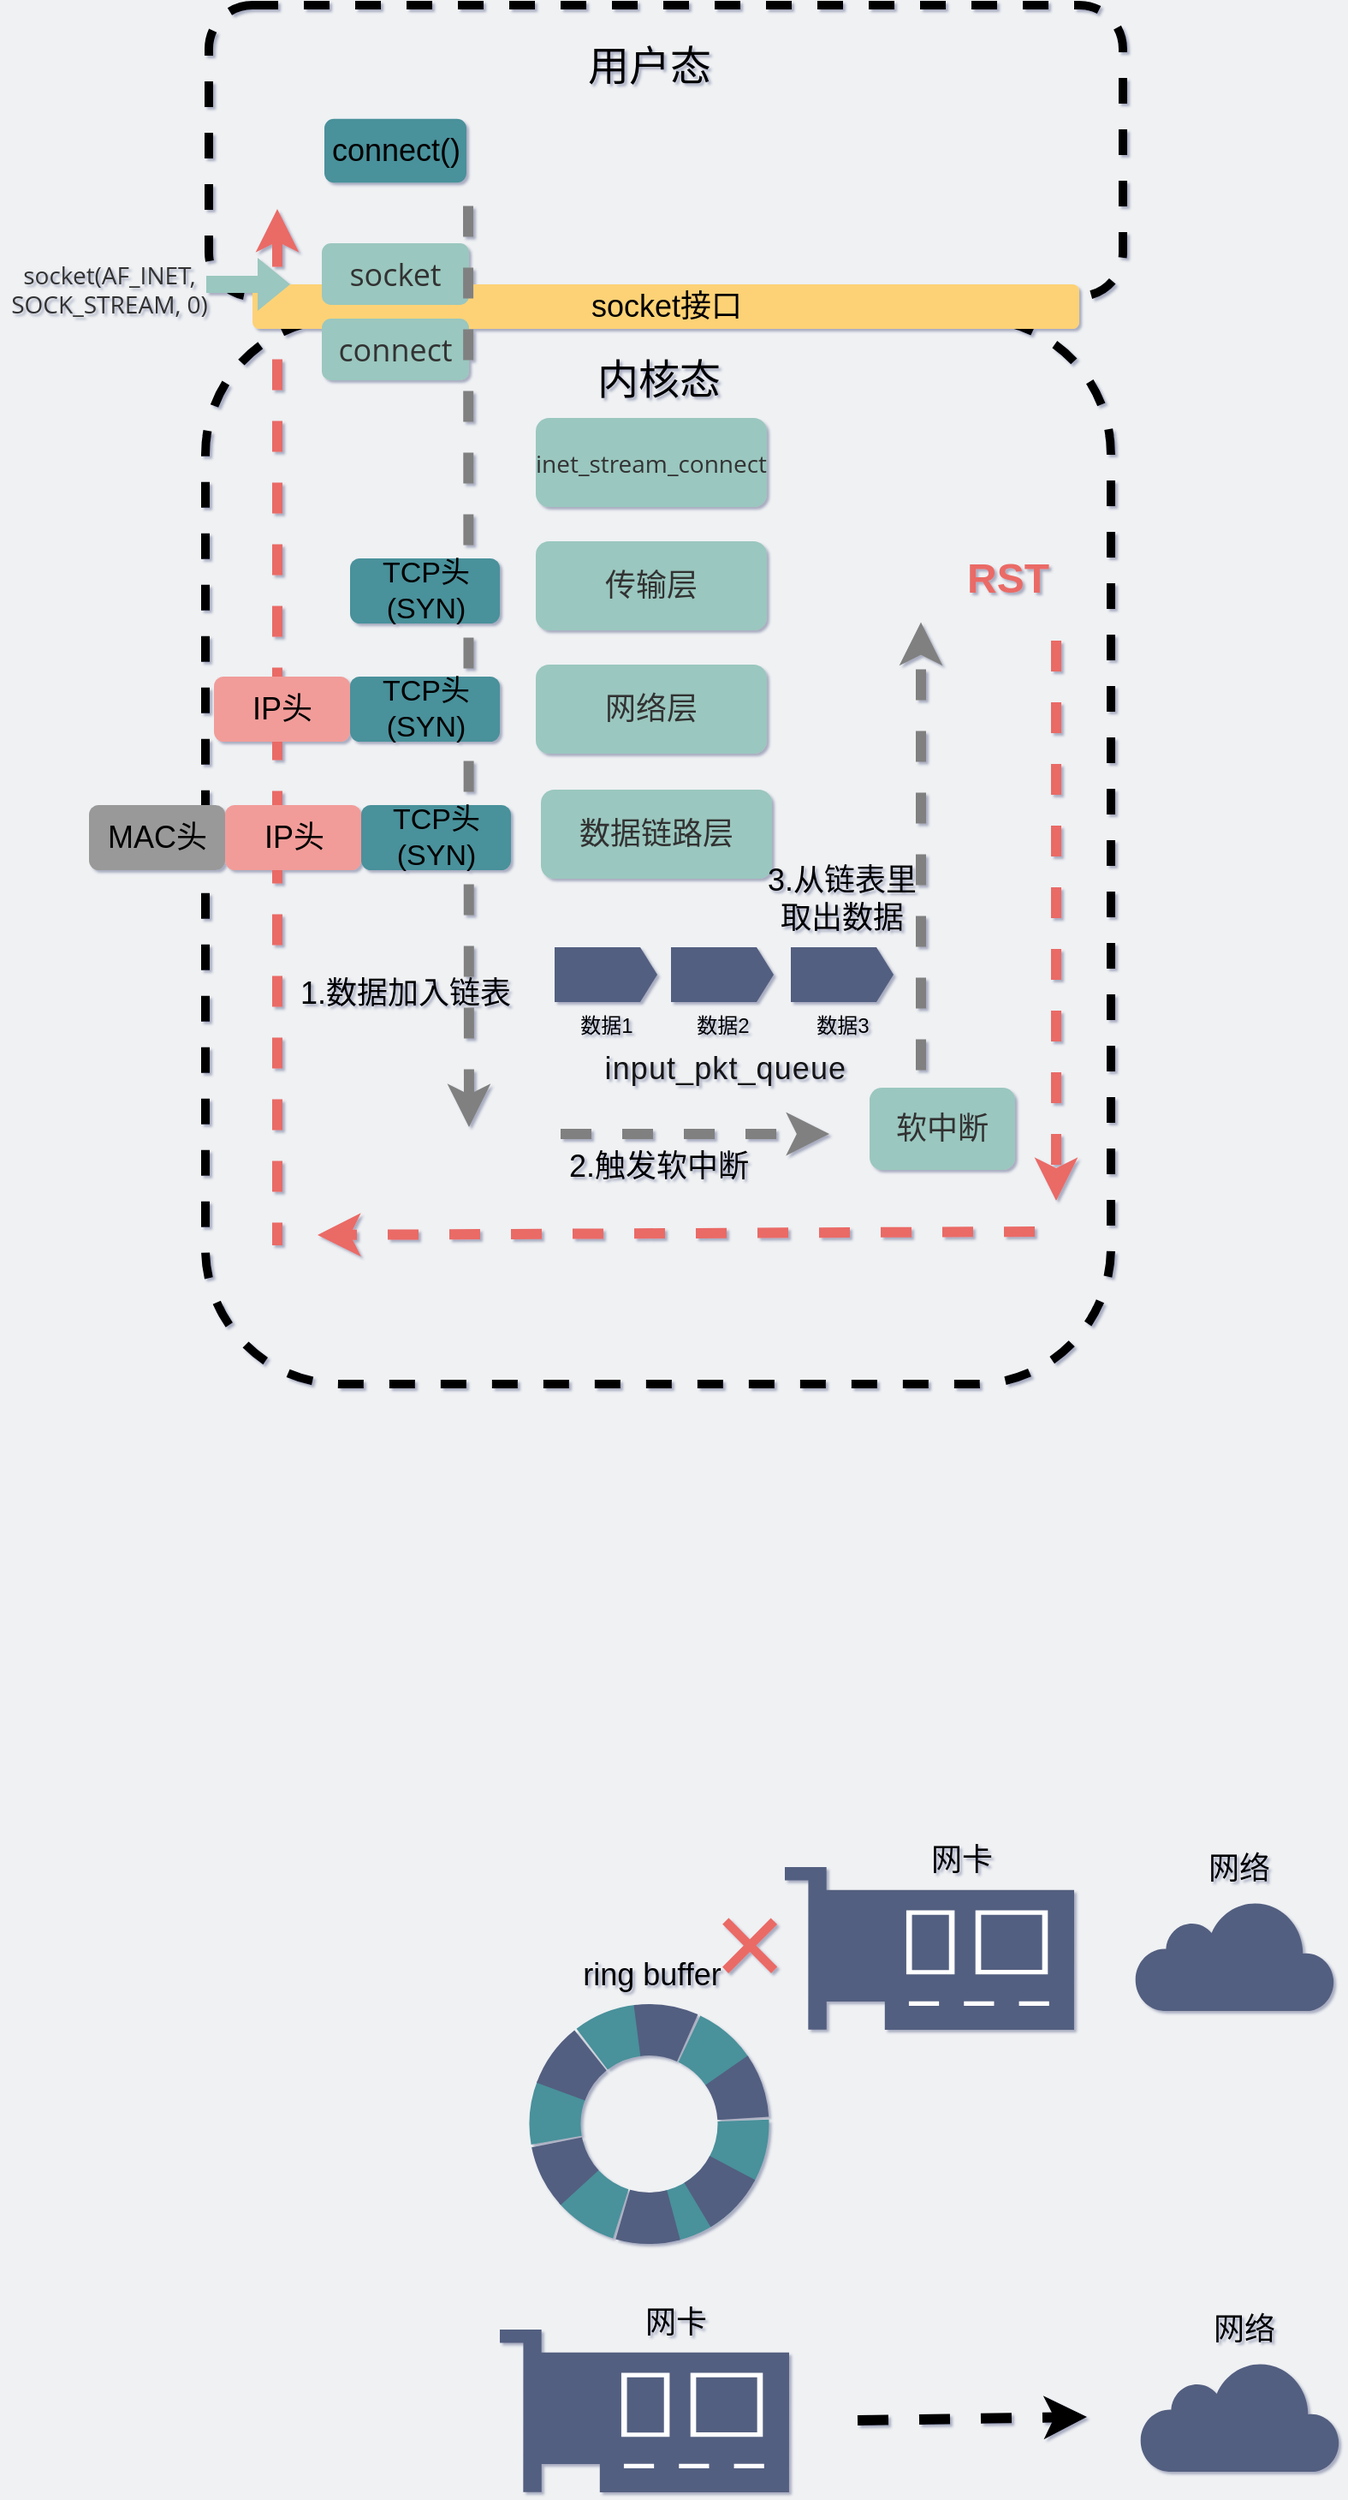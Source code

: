 <mxfile version="14.7.7" type="github"><diagram id="3228e29e-7158-1315-38df-8450db1d8a1d" name="Page-1"><mxGraphModel dx="727" dy="1117" grid="0" gridSize="10" guides="1" tooltips="1" connect="1" arrows="1" fold="1" page="1" pageScale="1" pageWidth="850" pageHeight="300" background="#EFF1F3" math="0" shadow="1"><root><mxCell id="0"/><mxCell id="1" parent="0"/><mxCell id="VN525CW4IU2bW7JPmV1f-49" value="" style="endArrow=none;html=1;strokeWidth=6;dashed=1;strokeColor=#EA6B66;startArrow=classic;startFill=1;endFill=0;" parent="1" edge="1"><mxGeometry width="50" height="50" relative="1" as="geometry"><mxPoint x="1025" y="-147" as="sourcePoint"/><mxPoint x="1025" y="458" as="targetPoint"/></mxGeometry></mxCell><mxCell id="VN525CW4IU2bW7JPmV1f-1" value="" style="rounded=1;whiteSpace=wrap;html=1;dashed=1;strokeWidth=5;fillColor=none;" parent="1" vertex="1"><mxGeometry x="985" y="-266" width="534" height="170" as="geometry"/></mxCell><mxCell id="VN525CW4IU2bW7JPmV1f-2" value="" style="rounded=1;whiteSpace=wrap;html=1;dashed=1;strokeWidth=5;fillColor=none;" parent="1" vertex="1"><mxGeometry x="983" y="-83" width="529" height="622" as="geometry"/></mxCell><mxCell id="VN525CW4IU2bW7JPmV1f-3" value="&lt;font style=&quot;font-size: 18px&quot;&gt;socket接口&lt;/font&gt;" style="rounded=1;whiteSpace=wrap;html=1;strokeColor=none;labelBackgroundColor=none;fillColor=#FDD276;" parent="1" vertex="1"><mxGeometry x="1010.5" y="-103" width="483" height="26" as="geometry"/></mxCell><mxCell id="VN525CW4IU2bW7JPmV1f-4" value="&lt;span style=&quot;color: rgb(51 , 51 , 51) ; font-family: &amp;#34;open sans&amp;#34; , &amp;#34;clear sans&amp;#34; , &amp;#34;helvetica neue&amp;#34; , &amp;#34;helvetica&amp;#34; , &amp;#34;arial&amp;#34; , sans-serif&quot;&gt;&lt;font style=&quot;font-size: 18px&quot;&gt;connect&lt;/font&gt;&lt;/span&gt;" style="rounded=1;whiteSpace=wrap;html=1;strokeColor=none;fillColor=#9AC7BF;labelBackgroundColor=none;" parent="1" vertex="1"><mxGeometry x="1051" y="-83" width="86" height="36" as="geometry"/></mxCell><mxCell id="VN525CW4IU2bW7JPmV1f-5" value="&lt;span style=&quot;color: rgb(51 , 51 , 51) ; font-family: &amp;#34;open sans&amp;#34; , &amp;#34;clear sans&amp;#34; , &amp;#34;helvetica neue&amp;#34; , &amp;#34;helvetica&amp;#34; , &amp;#34;arial&amp;#34; , sans-serif&quot;&gt;&lt;font style=&quot;font-size: 18px&quot;&gt;socket&lt;/font&gt;&lt;/span&gt;" style="rounded=1;whiteSpace=wrap;html=1;strokeColor=none;fillColor=#9AC7BF;labelBackgroundColor=none;" parent="1" vertex="1"><mxGeometry x="1051" y="-127" width="86" height="36" as="geometry"/></mxCell><mxCell id="VN525CW4IU2bW7JPmV1f-6" value="&lt;font style=&quot;font-size: 14px&quot;&gt;&lt;span style=&quot;color: rgb(51 , 51 , 51) ; font-family: &amp;#34;open sans&amp;#34; , &amp;#34;clear sans&amp;#34; , &amp;#34;helvetica neue&amp;#34; , &amp;#34;helvetica&amp;#34; , &amp;#34;arial&amp;#34; , sans-serif&quot;&gt;socket&lt;/span&gt;&lt;span style=&quot;color: rgb(51 , 51 , 51) ; font-family: &amp;#34;open sans&amp;#34; , &amp;#34;clear sans&amp;#34; , &amp;#34;helvetica neue&amp;#34; , &amp;#34;helvetica&amp;#34; , &amp;#34;arial&amp;#34; , sans-serif&quot;&gt;&lt;font&gt;(AF_INET, &lt;br&gt;SOCK_STREAM, 0)&lt;/font&gt;&lt;/span&gt;&lt;/font&gt;" style="text;html=1;strokeColor=none;fillColor=none;align=center;verticalAlign=middle;whiteSpace=wrap;rounded=0;" parent="1" vertex="1"><mxGeometry x="863" y="-131" width="128" height="61" as="geometry"/></mxCell><mxCell id="VN525CW4IU2bW7JPmV1f-7" value="&lt;font style=&quot;font-size: 18px&quot;&gt;connect()&lt;/font&gt;" style="rounded=1;whiteSpace=wrap;html=1;strokeColor=none;fillColor=#4A919B;" parent="1" vertex="1"><mxGeometry x="1052.5" y="-199.62" width="83" height="37.25" as="geometry"/></mxCell><mxCell id="VN525CW4IU2bW7JPmV1f-8" value="&lt;font style=&quot;font-size: 24px&quot;&gt;用户态&lt;/font&gt;" style="text;html=1;strokeColor=none;fillColor=none;align=center;verticalAlign=middle;whiteSpace=wrap;rounded=0;dashed=1;" parent="1" vertex="1"><mxGeometry x="1176" y="-240" width="132.5" height="20" as="geometry"/></mxCell><mxCell id="VN525CW4IU2bW7JPmV1f-9" value="&lt;font style=&quot;font-size: 24px&quot;&gt;内核态&lt;/font&gt;" style="text;html=1;strokeColor=none;align=center;verticalAlign=middle;whiteSpace=wrap;rounded=0;dashed=1;labelBackgroundColor=none;" parent="1" vertex="1"><mxGeometry x="1197" y="-57" width="102" height="20" as="geometry"/></mxCell><mxCell id="VN525CW4IU2bW7JPmV1f-10" value="&lt;span style=&quot;color: rgb(51 , 51 , 51) ; font-family: &amp;#34;open sans&amp;#34; , &amp;#34;clear sans&amp;#34; , &amp;#34;helvetica neue&amp;#34; , &amp;#34;helvetica&amp;#34; , &amp;#34;arial&amp;#34; , sans-serif&quot;&gt;&lt;font style=&quot;font-size: 14px&quot;&gt;inet_stream_connect&lt;/font&gt;&lt;/span&gt;" style="rounded=1;whiteSpace=wrap;html=1;strokeColor=none;fontSize=18;fillColor=#9AC7BF;labelBackgroundColor=none;" parent="1" vertex="1"><mxGeometry x="1176" y="-25" width="135" height="52" as="geometry"/></mxCell><mxCell id="VN525CW4IU2bW7JPmV1f-11" value="&lt;span style=&quot;color: rgb(51, 51, 51); font-family: &amp;quot;open sans&amp;quot;, &amp;quot;clear sans&amp;quot;, &amp;quot;helvetica neue&amp;quot;, helvetica, arial, sans-serif; font-size: 18px;&quot;&gt;&lt;font style=&quot;font-size: 18px&quot;&gt;传输层&lt;/font&gt;&lt;/span&gt;" style="rounded=1;whiteSpace=wrap;html=1;strokeColor=none;fontSize=18;fillColor=#9AC7BF;labelBackgroundColor=none;" parent="1" vertex="1"><mxGeometry x="1176" y="47" width="135" height="52" as="geometry"/></mxCell><mxCell id="VN525CW4IU2bW7JPmV1f-12" value="&lt;span style=&quot;color: rgb(51, 51, 51); font-family: &amp;quot;open sans&amp;quot;, &amp;quot;clear sans&amp;quot;, &amp;quot;helvetica neue&amp;quot;, helvetica, arial, sans-serif; font-size: 18px;&quot;&gt;网络层&lt;/span&gt;" style="rounded=1;whiteSpace=wrap;html=1;strokeColor=none;fontSize=18;fillColor=#9AC7BF;labelBackgroundColor=none;" parent="1" vertex="1"><mxGeometry x="1176" y="119" width="135" height="52" as="geometry"/></mxCell><mxCell id="VN525CW4IU2bW7JPmV1f-13" value="&lt;span style=&quot;color: rgb(51, 51, 51); font-family: &amp;quot;open sans&amp;quot;, &amp;quot;clear sans&amp;quot;, &amp;quot;helvetica neue&amp;quot;, helvetica, arial, sans-serif; font-size: 18px;&quot;&gt;数据链路层&lt;/span&gt;" style="rounded=1;whiteSpace=wrap;html=1;strokeColor=none;fontSize=18;fillColor=#9AC7BF;labelBackgroundColor=none;" parent="1" vertex="1"><mxGeometry x="1179" y="192" width="135" height="52" as="geometry"/></mxCell><mxCell id="VN525CW4IU2bW7JPmV1f-14" value="" style="pointerEvents=1;shadow=0;dashed=0;html=1;strokeColor=none;labelPosition=center;verticalLabelPosition=bottom;verticalAlign=top;align=center;outlineConnect=0;shape=mxgraph.veeam2.network_card;fillColor=#535E80;" parent="1" vertex="1"><mxGeometry x="1155" y="1091" width="169" height="95" as="geometry"/></mxCell><mxCell id="VN525CW4IU2bW7JPmV1f-15" value="" style="ellipse;whiteSpace=wrap;html=1;aspect=fixed;dashed=1;fontSize=18;strokeWidth=30;fillColor=none;strokeColor=#4A919B;rotation=45;dashPattern=1 1;" parent="1" vertex="1"><mxGeometry x="1187.25" y="916" width="110" height="110" as="geometry"/></mxCell><mxCell id="VN525CW4IU2bW7JPmV1f-16" value="" style="ellipse;whiteSpace=wrap;html=1;aspect=fixed;dashed=1;fontSize=18;strokeWidth=30;fillColor=none;rotation=75;dashPattern=1 1;strokeColor=#535E80;" parent="1" vertex="1"><mxGeometry x="1187.25" y="916" width="110" height="110" as="geometry"/></mxCell><mxCell id="VN525CW4IU2bW7JPmV1f-17" value="ring buffer" style="text;html=1;strokeColor=none;fillColor=none;align=center;verticalAlign=middle;whiteSpace=wrap;rounded=0;dashed=1;dashPattern=1 1;fontSize=18;" parent="1" vertex="1"><mxGeometry x="1190.5" y="872" width="106" height="24" as="geometry"/></mxCell><mxCell id="VN525CW4IU2bW7JPmV1f-18" value="网卡" style="text;html=1;strokeColor=none;fillColor=none;align=center;verticalAlign=middle;whiteSpace=wrap;rounded=0;dashed=1;dashPattern=1 1;fontSize=18;" parent="1" vertex="1"><mxGeometry x="1205" y="1075" width="106" height="24" as="geometry"/></mxCell><mxCell id="VN525CW4IU2bW7JPmV1f-19" value="" style="shape=flexArrow;endArrow=classic;html=1;strokeColor=none;fillColor=#9AC7BF;labelBackgroundColor=none;" parent="1" edge="1"><mxGeometry width="50" height="50" relative="1" as="geometry"><mxPoint x="983" y="-103.0" as="sourcePoint"/><mxPoint x="1033" y="-103.0" as="targetPoint"/></mxGeometry></mxCell><mxCell id="VN525CW4IU2bW7JPmV1f-20" value="" style="endArrow=none;dashed=1;html=1;labelBackgroundColor=none;fontSize=18;fontColor=#9AC7BF;fillColor=#9AC7BF;startArrow=classic;startFill=1;strokeWidth=6;strokeColor=#808080;" parent="1" edge="1"><mxGeometry width="50" height="50" relative="1" as="geometry"><mxPoint x="1137" y="389" as="sourcePoint"/><mxPoint x="1136.5" y="-155" as="targetPoint"/></mxGeometry></mxCell><mxCell id="VN525CW4IU2bW7JPmV1f-21" value="" style="endArrow=classic;dashed=1;html=1;labelBackgroundColor=none;fontSize=18;fontColor=#9AC7BF;strokeWidth=6;fillColor=#9AC7BF;endFill=1;" parent="1" edge="1"><mxGeometry width="50" height="50" relative="1" as="geometry"><mxPoint x="1364" y="1144" as="sourcePoint"/><mxPoint x="1498" y="1142" as="targetPoint"/></mxGeometry></mxCell><mxCell id="VN525CW4IU2bW7JPmV1f-22" value="" style="html=1;outlineConnect=0;gradientColor=none;gradientDirection=north;strokeWidth=2;shape=mxgraph.networks.cloud;fontColor=#ffffff;dashed=1;dashPattern=1 1;labelBackgroundColor=none;fontSize=18;strokeColor=none;fillColor=#535E80;" parent="1" vertex="1"><mxGeometry x="1529" y="1109" width="117" height="65" as="geometry"/></mxCell><mxCell id="VN525CW4IU2bW7JPmV1f-23" value="网络" style="text;html=1;strokeColor=none;fillColor=none;align=center;verticalAlign=middle;whiteSpace=wrap;rounded=0;dashed=1;dashPattern=1 1;fontSize=18;" parent="1" vertex="1"><mxGeometry x="1537" y="1079" width="106" height="24" as="geometry"/></mxCell><mxCell id="VN525CW4IU2bW7JPmV1f-24" value="&lt;span style=&quot;font-size: 17px&quot;&gt;TCP头(SYN)&lt;/span&gt;" style="rounded=1;whiteSpace=wrap;html=1;strokeColor=none;fillColor=#4A919B;" parent="1" vertex="1"><mxGeometry x="1067.5" y="126" width="87.5" height="38" as="geometry"/></mxCell><mxCell id="VN525CW4IU2bW7JPmV1f-25" value="&lt;font style=&quot;font-size: 18px&quot;&gt;IP头&lt;/font&gt;" style="rounded=1;whiteSpace=wrap;html=1;strokeColor=none;fillColor=#F19C99;" parent="1" vertex="1"><mxGeometry x="988" y="126" width="79.5" height="38" as="geometry"/></mxCell><mxCell id="VN525CW4IU2bW7JPmV1f-26" value="&lt;span style=&quot;font-size: 17px&quot;&gt;TCP头(SYN)&lt;/span&gt;" style="rounded=1;whiteSpace=wrap;html=1;strokeColor=none;fillColor=#4A919B;" parent="1" vertex="1"><mxGeometry x="1074" y="201" width="87.5" height="38" as="geometry"/></mxCell><mxCell id="VN525CW4IU2bW7JPmV1f-27" value="&lt;font style=&quot;font-size: 18px&quot;&gt;IP头&lt;/font&gt;" style="rounded=1;whiteSpace=wrap;html=1;strokeColor=none;fillColor=#F19C99;" parent="1" vertex="1"><mxGeometry x="994.5" y="201" width="79.5" height="38" as="geometry"/></mxCell><mxCell id="VN525CW4IU2bW7JPmV1f-28" value="&lt;font style=&quot;font-size: 18px&quot;&gt;MAC头&lt;/font&gt;" style="rounded=1;whiteSpace=wrap;html=1;strokeColor=none;fillColor=#999999;" parent="1" vertex="1"><mxGeometry x="915" y="201" width="79.5" height="38" as="geometry"/></mxCell><mxCell id="VN525CW4IU2bW7JPmV1f-30" value="&lt;font style=&quot;font-size: 17px&quot;&gt;TCP头(SYN)&lt;/font&gt;" style="rounded=1;whiteSpace=wrap;html=1;strokeColor=none;fillColor=#4A919B;" parent="1" vertex="1"><mxGeometry x="1067.5" y="57" width="87.5" height="38" as="geometry"/></mxCell><mxCell id="VN525CW4IU2bW7JPmV1f-32" value="数据1" style="shape=mxgraph.arrows2.arrow;verticalLabelPosition=bottom;shadow=0;dashed=0;align=center;html=1;verticalAlign=top;strokeWidth=1;dy=0;dx=10;notch=0;sketch=0;strokeColor=none;fillColor=#535E80;" parent="1" vertex="1"><mxGeometry x="1187" y="284" width="60" height="32" as="geometry"/></mxCell><mxCell id="VN525CW4IU2bW7JPmV1f-33" value="&lt;span style=&quot;font-family: , &amp;#34;simsun&amp;#34; ; font-size: 12px ; background-color: inherit ; color: rgb(18 , 18 , 18) ; letter-spacing: 0.544px ; text-align: justify&quot;&gt;&amp;nbsp;&lt;/span&gt;&lt;span style=&quot;font-family: , &amp;#34;simsun&amp;#34; ; background-color: inherit ; color: rgb(18 , 18 , 18) ; letter-spacing: 0.544px ; text-align: justify&quot;&gt;&lt;font style=&quot;font-size: 18px&quot;&gt;input_pkt_queue&lt;/font&gt;&lt;/span&gt;" style="text;html=1;strokeColor=none;fillColor=none;align=center;verticalAlign=middle;whiteSpace=wrap;rounded=0;dashed=1;dashPattern=1 1;fontSize=18;" parent="1" vertex="1"><mxGeometry x="1209" y="340" width="152" height="29.09" as="geometry"/></mxCell><mxCell id="VN525CW4IU2bW7JPmV1f-34" value="数据2" style="shape=mxgraph.arrows2.arrow;verticalLabelPosition=bottom;shadow=0;dashed=0;align=center;html=1;verticalAlign=top;strokeWidth=1;dy=0;dx=10;notch=0;sketch=0;strokeColor=none;fillColor=#535E80;" parent="1" vertex="1"><mxGeometry x="1255" y="284" width="60" height="32" as="geometry"/></mxCell><mxCell id="VN525CW4IU2bW7JPmV1f-35" value="数据3" style="shape=mxgraph.arrows2.arrow;verticalLabelPosition=bottom;shadow=0;dashed=0;align=center;html=1;verticalAlign=top;strokeWidth=1;dy=0;dx=10;notch=0;sketch=0;strokeColor=none;fillColor=#535E80;" parent="1" vertex="1"><mxGeometry x="1325" y="284" width="60" height="32" as="geometry"/></mxCell><mxCell id="VN525CW4IU2bW7JPmV1f-36" value="&lt;span style=&quot;color: rgb(51 , 51 , 51) ; font-family: &amp;#34;open sans&amp;#34; , &amp;#34;clear sans&amp;#34; , &amp;#34;helvetica neue&amp;#34; , &amp;#34;helvetica&amp;#34; , &amp;#34;arial&amp;#34; , sans-serif ; font-size: 18px&quot;&gt;软中断&lt;/span&gt;" style="rounded=1;whiteSpace=wrap;html=1;strokeColor=none;fontSize=18;fillColor=#9AC7BF;labelBackgroundColor=none;" parent="1" vertex="1"><mxGeometry x="1371" y="366.0" width="85" height="48" as="geometry"/></mxCell><mxCell id="VN525CW4IU2bW7JPmV1f-37" value="&lt;font style=&quot;font-size: 18px&quot;&gt;1.数据加入链表&lt;/font&gt;" style="text;html=1;strokeColor=none;fillColor=none;align=center;verticalAlign=middle;whiteSpace=wrap;rounded=0;sketch=0;" parent="1" vertex="1"><mxGeometry x="1037" y="294" width="126" height="34" as="geometry"/></mxCell><mxCell id="VN525CW4IU2bW7JPmV1f-38" value="&lt;font style=&quot;font-size: 18px&quot;&gt;2.触发软中断&lt;/font&gt;" style="text;html=1;strokeColor=none;fillColor=none;align=center;verticalAlign=middle;whiteSpace=wrap;rounded=0;sketch=0;" parent="1" vertex="1"><mxGeometry x="1185" y="395" width="126" height="34" as="geometry"/></mxCell><mxCell id="VN525CW4IU2bW7JPmV1f-39" value="" style="endArrow=classic;html=1;strokeWidth=6;dashed=1;strokeColor=#808080;" parent="1" edge="1"><mxGeometry width="50" height="50" relative="1" as="geometry"><mxPoint x="1190.5" y="393" as="sourcePoint"/><mxPoint x="1347.5" y="393" as="targetPoint"/></mxGeometry></mxCell><mxCell id="VN525CW4IU2bW7JPmV1f-40" value="" style="endArrow=classic;dashed=1;html=1;labelBackgroundColor=none;fontSize=18;fontColor=#9AC7BF;fillColor=#9AC7BF;startArrow=none;startFill=0;strokeWidth=6;strokeColor=#808080;endFill=1;exitX=0.731;exitY=0.755;exitDx=0;exitDy=0;exitPerimeter=0;" parent="1" edge="1"><mxGeometry width="50" height="50" relative="1" as="geometry"><mxPoint x="1400.998" y="355.785" as="sourcePoint"/><mxPoint x="1401" y="94.21" as="targetPoint"/></mxGeometry></mxCell><mxCell id="VN525CW4IU2bW7JPmV1f-41" value="&lt;font style=&quot;font-size: 18px&quot;&gt;3.从链表里&lt;br&gt;取出数据&lt;/font&gt;" style="text;html=1;strokeColor=none;fillColor=none;align=center;verticalAlign=middle;whiteSpace=wrap;rounded=0;sketch=0;" parent="1" vertex="1"><mxGeometry x="1292" y="239" width="126" height="34" as="geometry"/></mxCell><mxCell id="VN525CW4IU2bW7JPmV1f-44" value="" style="shape=image;html=1;verticalAlign=top;verticalLabelPosition=bottom;labelBackgroundColor=#ffffff;imageAspect=0;aspect=fixed;image=https://cdn3.iconfinder.com/data/icons/miscellaneous-80/60/error-128.png" parent="1" vertex="1"><mxGeometry x="1341" y="42.5" width="53" height="53" as="geometry"/></mxCell><mxCell id="VN525CW4IU2bW7JPmV1f-47" value="&lt;font style=&quot;font-size: 24px&quot; color=&quot;#ea6b66&quot;&gt;&lt;b&gt;RST&lt;/b&gt;&lt;/font&gt;" style="text;html=1;strokeColor=none;fillColor=none;align=center;verticalAlign=middle;whiteSpace=wrap;rounded=0;" parent="1" vertex="1"><mxGeometry x="1432" y="59" width="40" height="20" as="geometry"/></mxCell><mxCell id="VN525CW4IU2bW7JPmV1f-48" value="" style="endArrow=classic;html=1;strokeWidth=6;dashed=1;strokeColor=#EA6B66;" parent="1" edge="1"><mxGeometry width="50" height="50" relative="1" as="geometry"><mxPoint x="1480" y="105" as="sourcePoint"/><mxPoint x="1480" y="432" as="targetPoint"/></mxGeometry></mxCell><mxCell id="VN525CW4IU2bW7JPmV1f-50" value="" style="endArrow=classic;html=1;strokeWidth=6;dashed=1;strokeColor=#EA6B66;" parent="1" edge="1"><mxGeometry width="50" height="50" relative="1" as="geometry"><mxPoint x="1467.5" y="450" as="sourcePoint"/><mxPoint x="1048.5" y="452" as="targetPoint"/></mxGeometry></mxCell><mxCell id="VN525CW4IU2bW7JPmV1f-51" value="" style="pointerEvents=1;shadow=0;dashed=0;html=1;strokeColor=none;labelPosition=center;verticalLabelPosition=bottom;verticalAlign=top;align=center;outlineConnect=0;shape=mxgraph.veeam2.network_card;fillColor=#535E80;" parent="1" vertex="1"><mxGeometry x="1321.5" y="821" width="169" height="95" as="geometry"/></mxCell><mxCell id="VN525CW4IU2bW7JPmV1f-52" value="网卡" style="text;html=1;strokeColor=none;fillColor=none;align=center;verticalAlign=middle;whiteSpace=wrap;rounded=0;dashed=1;dashPattern=1 1;fontSize=18;" parent="1" vertex="1"><mxGeometry x="1371.5" y="805" width="106" height="24" as="geometry"/></mxCell><mxCell id="VN525CW4IU2bW7JPmV1f-53" value="" style="html=1;outlineConnect=0;gradientColor=none;gradientDirection=north;strokeWidth=2;shape=mxgraph.networks.cloud;fontColor=#ffffff;dashed=1;dashPattern=1 1;labelBackgroundColor=none;fontSize=18;strokeColor=none;fillColor=#535E80;" parent="1" vertex="1"><mxGeometry x="1526" y="840" width="117" height="65" as="geometry"/></mxCell><mxCell id="VN525CW4IU2bW7JPmV1f-54" value="网络" style="text;html=1;strokeColor=none;fillColor=none;align=center;verticalAlign=middle;whiteSpace=wrap;rounded=0;dashed=1;dashPattern=1 1;fontSize=18;" parent="1" vertex="1"><mxGeometry x="1534" y="810" width="106" height="24" as="geometry"/></mxCell><mxCell id="VN525CW4IU2bW7JPmV1f-55" value="&lt;font style=&quot;font-size: 72px&quot; color=&quot;#ea6b66&quot;&gt;×&lt;/font&gt;" style="text;html=1;strokeColor=none;fillColor=none;align=center;verticalAlign=middle;whiteSpace=wrap;rounded=0;sketch=0;fontSize=100;" parent="1" vertex="1"><mxGeometry x="1247" y="810" width="108" height="89" as="geometry"/></mxCell></root></mxGraphModel></diagram></mxfile>